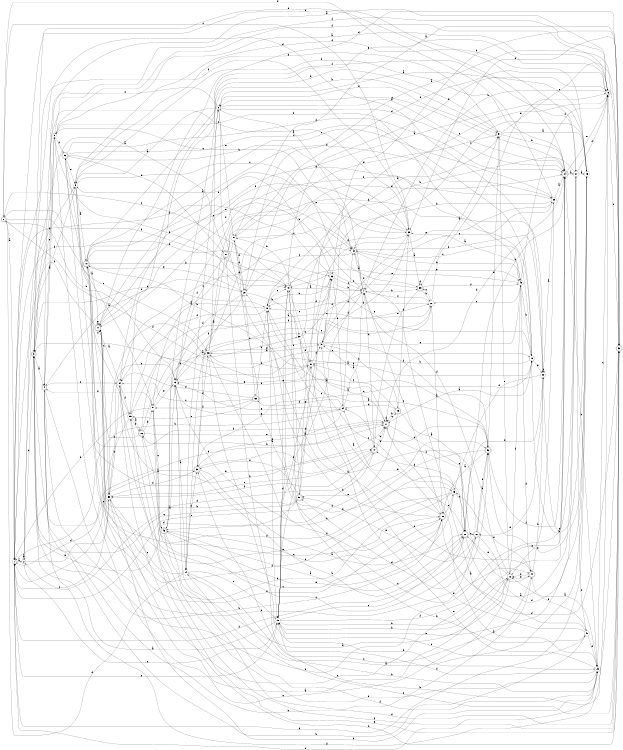 digraph n49_6 {
__start0 [label="" shape="none"];

rankdir=LR;
size="8,5";

s0 [style="rounded,filled", color="black", fillcolor="white" shape="doublecircle", label="0"];
s1 [style="filled", color="black", fillcolor="white" shape="circle", label="1"];
s2 [style="filled", color="black", fillcolor="white" shape="circle", label="2"];
s3 [style="rounded,filled", color="black", fillcolor="white" shape="doublecircle", label="3"];
s4 [style="rounded,filled", color="black", fillcolor="white" shape="doublecircle", label="4"];
s5 [style="filled", color="black", fillcolor="white" shape="circle", label="5"];
s6 [style="rounded,filled", color="black", fillcolor="white" shape="doublecircle", label="6"];
s7 [style="filled", color="black", fillcolor="white" shape="circle", label="7"];
s8 [style="filled", color="black", fillcolor="white" shape="circle", label="8"];
s9 [style="filled", color="black", fillcolor="white" shape="circle", label="9"];
s10 [style="rounded,filled", color="black", fillcolor="white" shape="doublecircle", label="10"];
s11 [style="rounded,filled", color="black", fillcolor="white" shape="doublecircle", label="11"];
s12 [style="filled", color="black", fillcolor="white" shape="circle", label="12"];
s13 [style="filled", color="black", fillcolor="white" shape="circle", label="13"];
s14 [style="filled", color="black", fillcolor="white" shape="circle", label="14"];
s15 [style="filled", color="black", fillcolor="white" shape="circle", label="15"];
s16 [style="filled", color="black", fillcolor="white" shape="circle", label="16"];
s17 [style="rounded,filled", color="black", fillcolor="white" shape="doublecircle", label="17"];
s18 [style="filled", color="black", fillcolor="white" shape="circle", label="18"];
s19 [style="filled", color="black", fillcolor="white" shape="circle", label="19"];
s20 [style="rounded,filled", color="black", fillcolor="white" shape="doublecircle", label="20"];
s21 [style="filled", color="black", fillcolor="white" shape="circle", label="21"];
s22 [style="filled", color="black", fillcolor="white" shape="circle", label="22"];
s23 [style="filled", color="black", fillcolor="white" shape="circle", label="23"];
s24 [style="rounded,filled", color="black", fillcolor="white" shape="doublecircle", label="24"];
s25 [style="filled", color="black", fillcolor="white" shape="circle", label="25"];
s26 [style="rounded,filled", color="black", fillcolor="white" shape="doublecircle", label="26"];
s27 [style="filled", color="black", fillcolor="white" shape="circle", label="27"];
s28 [style="rounded,filled", color="black", fillcolor="white" shape="doublecircle", label="28"];
s29 [style="filled", color="black", fillcolor="white" shape="circle", label="29"];
s30 [style="filled", color="black", fillcolor="white" shape="circle", label="30"];
s31 [style="filled", color="black", fillcolor="white" shape="circle", label="31"];
s32 [style="rounded,filled", color="black", fillcolor="white" shape="doublecircle", label="32"];
s33 [style="filled", color="black", fillcolor="white" shape="circle", label="33"];
s34 [style="filled", color="black", fillcolor="white" shape="circle", label="34"];
s35 [style="rounded,filled", color="black", fillcolor="white" shape="doublecircle", label="35"];
s36 [style="filled", color="black", fillcolor="white" shape="circle", label="36"];
s37 [style="rounded,filled", color="black", fillcolor="white" shape="doublecircle", label="37"];
s38 [style="filled", color="black", fillcolor="white" shape="circle", label="38"];
s39 [style="rounded,filled", color="black", fillcolor="white" shape="doublecircle", label="39"];
s40 [style="filled", color="black", fillcolor="white" shape="circle", label="40"];
s41 [style="filled", color="black", fillcolor="white" shape="circle", label="41"];
s42 [style="filled", color="black", fillcolor="white" shape="circle", label="42"];
s43 [style="filled", color="black", fillcolor="white" shape="circle", label="43"];
s44 [style="rounded,filled", color="black", fillcolor="white" shape="doublecircle", label="44"];
s45 [style="filled", color="black", fillcolor="white" shape="circle", label="45"];
s46 [style="rounded,filled", color="black", fillcolor="white" shape="doublecircle", label="46"];
s47 [style="rounded,filled", color="black", fillcolor="white" shape="doublecircle", label="47"];
s48 [style="filled", color="black", fillcolor="white" shape="circle", label="48"];
s49 [style="rounded,filled", color="black", fillcolor="white" shape="doublecircle", label="49"];
s50 [style="filled", color="black", fillcolor="white" shape="circle", label="50"];
s51 [style="rounded,filled", color="black", fillcolor="white" shape="doublecircle", label="51"];
s52 [style="rounded,filled", color="black", fillcolor="white" shape="doublecircle", label="52"];
s53 [style="filled", color="black", fillcolor="white" shape="circle", label="53"];
s54 [style="filled", color="black", fillcolor="white" shape="circle", label="54"];
s55 [style="filled", color="black", fillcolor="white" shape="circle", label="55"];
s56 [style="rounded,filled", color="black", fillcolor="white" shape="doublecircle", label="56"];
s57 [style="filled", color="black", fillcolor="white" shape="circle", label="57"];
s58 [style="rounded,filled", color="black", fillcolor="white" shape="doublecircle", label="58"];
s59 [style="filled", color="black", fillcolor="white" shape="circle", label="59"];
s60 [style="rounded,filled", color="black", fillcolor="white" shape="doublecircle", label="60"];
s0 -> s1 [label="a"];
s0 -> s13 [label="b"];
s0 -> s38 [label="c"];
s0 -> s50 [label="d"];
s0 -> s36 [label="e"];
s0 -> s40 [label="f"];
s1 -> s2 [label="a"];
s1 -> s33 [label="b"];
s1 -> s19 [label="c"];
s1 -> s24 [label="d"];
s1 -> s47 [label="e"];
s1 -> s38 [label="f"];
s2 -> s2 [label="a"];
s2 -> s3 [label="b"];
s2 -> s19 [label="c"];
s2 -> s22 [label="d"];
s2 -> s53 [label="e"];
s2 -> s9 [label="f"];
s3 -> s4 [label="a"];
s3 -> s28 [label="b"];
s3 -> s18 [label="c"];
s3 -> s17 [label="d"];
s3 -> s21 [label="e"];
s3 -> s9 [label="f"];
s4 -> s5 [label="a"];
s4 -> s44 [label="b"];
s4 -> s54 [label="c"];
s4 -> s6 [label="d"];
s4 -> s60 [label="e"];
s4 -> s24 [label="f"];
s5 -> s6 [label="a"];
s5 -> s40 [label="b"];
s5 -> s42 [label="c"];
s5 -> s56 [label="d"];
s5 -> s4 [label="e"];
s5 -> s6 [label="f"];
s6 -> s4 [label="a"];
s6 -> s7 [label="b"];
s6 -> s50 [label="c"];
s6 -> s32 [label="d"];
s6 -> s59 [label="e"];
s6 -> s5 [label="f"];
s7 -> s8 [label="a"];
s7 -> s39 [label="b"];
s7 -> s19 [label="c"];
s7 -> s47 [label="d"];
s7 -> s10 [label="e"];
s7 -> s18 [label="f"];
s8 -> s9 [label="a"];
s8 -> s24 [label="b"];
s8 -> s14 [label="c"];
s8 -> s24 [label="d"];
s8 -> s59 [label="e"];
s8 -> s3 [label="f"];
s9 -> s10 [label="a"];
s9 -> s17 [label="b"];
s9 -> s39 [label="c"];
s9 -> s31 [label="d"];
s9 -> s47 [label="e"];
s9 -> s24 [label="f"];
s10 -> s11 [label="a"];
s10 -> s40 [label="b"];
s10 -> s23 [label="c"];
s10 -> s42 [label="d"];
s10 -> s29 [label="e"];
s10 -> s21 [label="f"];
s11 -> s12 [label="a"];
s11 -> s23 [label="b"];
s11 -> s53 [label="c"];
s11 -> s32 [label="d"];
s11 -> s11 [label="e"];
s11 -> s1 [label="f"];
s12 -> s13 [label="a"];
s12 -> s19 [label="b"];
s12 -> s5 [label="c"];
s12 -> s7 [label="d"];
s12 -> s20 [label="e"];
s12 -> s43 [label="f"];
s13 -> s14 [label="a"];
s13 -> s16 [label="b"];
s13 -> s53 [label="c"];
s13 -> s52 [label="d"];
s13 -> s34 [label="e"];
s13 -> s29 [label="f"];
s14 -> s15 [label="a"];
s14 -> s25 [label="b"];
s14 -> s53 [label="c"];
s14 -> s35 [label="d"];
s14 -> s19 [label="e"];
s14 -> s0 [label="f"];
s15 -> s8 [label="a"];
s15 -> s16 [label="b"];
s15 -> s42 [label="c"];
s15 -> s1 [label="d"];
s15 -> s52 [label="e"];
s15 -> s9 [label="f"];
s16 -> s17 [label="a"];
s16 -> s50 [label="b"];
s16 -> s42 [label="c"];
s16 -> s11 [label="d"];
s16 -> s22 [label="e"];
s16 -> s5 [label="f"];
s17 -> s18 [label="a"];
s17 -> s26 [label="b"];
s17 -> s49 [label="c"];
s17 -> s17 [label="d"];
s17 -> s44 [label="e"];
s17 -> s20 [label="f"];
s18 -> s19 [label="a"];
s18 -> s33 [label="b"];
s18 -> s44 [label="c"];
s18 -> s54 [label="d"];
s18 -> s40 [label="e"];
s18 -> s55 [label="f"];
s19 -> s3 [label="a"];
s19 -> s12 [label="b"];
s19 -> s20 [label="c"];
s19 -> s40 [label="d"];
s19 -> s33 [label="e"];
s19 -> s24 [label="f"];
s20 -> s21 [label="a"];
s20 -> s24 [label="b"];
s20 -> s60 [label="c"];
s20 -> s56 [label="d"];
s20 -> s11 [label="e"];
s20 -> s1 [label="f"];
s21 -> s15 [label="a"];
s21 -> s18 [label="b"];
s21 -> s22 [label="c"];
s21 -> s6 [label="d"];
s21 -> s19 [label="e"];
s21 -> s41 [label="f"];
s22 -> s23 [label="a"];
s22 -> s35 [label="b"];
s22 -> s22 [label="c"];
s22 -> s20 [label="d"];
s22 -> s60 [label="e"];
s22 -> s45 [label="f"];
s23 -> s24 [label="a"];
s23 -> s48 [label="b"];
s23 -> s7 [label="c"];
s23 -> s0 [label="d"];
s23 -> s12 [label="e"];
s23 -> s13 [label="f"];
s24 -> s21 [label="a"];
s24 -> s25 [label="b"];
s24 -> s8 [label="c"];
s24 -> s17 [label="d"];
s24 -> s6 [label="e"];
s24 -> s52 [label="f"];
s25 -> s17 [label="a"];
s25 -> s26 [label="b"];
s25 -> s6 [label="c"];
s25 -> s1 [label="d"];
s25 -> s50 [label="e"];
s25 -> s19 [label="f"];
s26 -> s27 [label="a"];
s26 -> s10 [label="b"];
s26 -> s28 [label="c"];
s26 -> s57 [label="d"];
s26 -> s17 [label="e"];
s26 -> s27 [label="f"];
s27 -> s28 [label="a"];
s27 -> s13 [label="b"];
s27 -> s39 [label="c"];
s27 -> s18 [label="d"];
s27 -> s6 [label="e"];
s27 -> s7 [label="f"];
s28 -> s18 [label="a"];
s28 -> s29 [label="b"];
s28 -> s7 [label="c"];
s28 -> s32 [label="d"];
s28 -> s45 [label="e"];
s28 -> s10 [label="f"];
s29 -> s15 [label="a"];
s29 -> s30 [label="b"];
s29 -> s58 [label="c"];
s29 -> s59 [label="d"];
s29 -> s4 [label="e"];
s29 -> s46 [label="f"];
s30 -> s31 [label="a"];
s30 -> s59 [label="b"];
s30 -> s28 [label="c"];
s30 -> s44 [label="d"];
s30 -> s50 [label="e"];
s30 -> s7 [label="f"];
s31 -> s15 [label="a"];
s31 -> s24 [label="b"];
s31 -> s32 [label="c"];
s31 -> s54 [label="d"];
s31 -> s12 [label="e"];
s31 -> s8 [label="f"];
s32 -> s29 [label="a"];
s32 -> s33 [label="b"];
s32 -> s14 [label="c"];
s32 -> s38 [label="d"];
s32 -> s55 [label="e"];
s32 -> s55 [label="f"];
s33 -> s9 [label="a"];
s33 -> s7 [label="b"];
s33 -> s7 [label="c"];
s33 -> s19 [label="d"];
s33 -> s34 [label="e"];
s33 -> s1 [label="f"];
s34 -> s7 [label="a"];
s34 -> s1 [label="b"];
s34 -> s35 [label="c"];
s34 -> s58 [label="d"];
s34 -> s13 [label="e"];
s34 -> s42 [label="f"];
s35 -> s20 [label="a"];
s35 -> s20 [label="b"];
s35 -> s16 [label="c"];
s35 -> s36 [label="d"];
s35 -> s1 [label="e"];
s35 -> s17 [label="f"];
s36 -> s37 [label="a"];
s36 -> s25 [label="b"];
s36 -> s8 [label="c"];
s36 -> s48 [label="d"];
s36 -> s27 [label="e"];
s36 -> s28 [label="f"];
s37 -> s3 [label="a"];
s37 -> s32 [label="b"];
s37 -> s16 [label="c"];
s37 -> s24 [label="d"];
s37 -> s38 [label="e"];
s37 -> s13 [label="f"];
s38 -> s39 [label="a"];
s38 -> s14 [label="b"];
s38 -> s3 [label="c"];
s38 -> s40 [label="d"];
s38 -> s11 [label="e"];
s38 -> s48 [label="f"];
s39 -> s31 [label="a"];
s39 -> s27 [label="b"];
s39 -> s40 [label="c"];
s39 -> s39 [label="d"];
s39 -> s47 [label="e"];
s39 -> s43 [label="f"];
s40 -> s33 [label="a"];
s40 -> s41 [label="b"];
s40 -> s0 [label="c"];
s40 -> s6 [label="d"];
s40 -> s19 [label="e"];
s40 -> s51 [label="f"];
s41 -> s42 [label="a"];
s41 -> s4 [label="b"];
s41 -> s19 [label="c"];
s41 -> s25 [label="d"];
s41 -> s48 [label="e"];
s41 -> s12 [label="f"];
s42 -> s7 [label="a"];
s42 -> s43 [label="b"];
s42 -> s29 [label="c"];
s42 -> s11 [label="d"];
s42 -> s43 [label="e"];
s42 -> s22 [label="f"];
s43 -> s38 [label="a"];
s43 -> s16 [label="b"];
s43 -> s27 [label="c"];
s43 -> s44 [label="d"];
s43 -> s18 [label="e"];
s43 -> s6 [label="f"];
s44 -> s25 [label="a"];
s44 -> s22 [label="b"];
s44 -> s35 [label="c"];
s44 -> s12 [label="d"];
s44 -> s12 [label="e"];
s44 -> s45 [label="f"];
s45 -> s46 [label="a"];
s45 -> s11 [label="b"];
s45 -> s20 [label="c"];
s45 -> s47 [label="d"];
s45 -> s34 [label="e"];
s45 -> s10 [label="f"];
s46 -> s13 [label="a"];
s46 -> s31 [label="b"];
s46 -> s28 [label="c"];
s46 -> s32 [label="d"];
s46 -> s20 [label="e"];
s46 -> s25 [label="f"];
s47 -> s48 [label="a"];
s47 -> s17 [label="b"];
s47 -> s53 [label="c"];
s47 -> s2 [label="d"];
s47 -> s17 [label="e"];
s47 -> s53 [label="f"];
s48 -> s36 [label="a"];
s48 -> s49 [label="b"];
s48 -> s33 [label="c"];
s48 -> s38 [label="d"];
s48 -> s43 [label="e"];
s48 -> s52 [label="f"];
s49 -> s20 [label="a"];
s49 -> s17 [label="b"];
s49 -> s50 [label="c"];
s49 -> s34 [label="d"];
s49 -> s51 [label="e"];
s49 -> s38 [label="f"];
s50 -> s17 [label="a"];
s50 -> s10 [label="b"];
s50 -> s40 [label="c"];
s50 -> s48 [label="d"];
s50 -> s13 [label="e"];
s50 -> s36 [label="f"];
s51 -> s50 [label="a"];
s51 -> s11 [label="b"];
s51 -> s3 [label="c"];
s51 -> s3 [label="d"];
s51 -> s23 [label="e"];
s51 -> s35 [label="f"];
s52 -> s28 [label="a"];
s52 -> s46 [label="b"];
s52 -> s34 [label="c"];
s52 -> s51 [label="d"];
s52 -> s31 [label="e"];
s52 -> s3 [label="f"];
s53 -> s30 [label="a"];
s53 -> s25 [label="b"];
s53 -> s1 [label="c"];
s53 -> s35 [label="d"];
s53 -> s24 [label="e"];
s53 -> s54 [label="f"];
s54 -> s11 [label="a"];
s54 -> s47 [label="b"];
s54 -> s28 [label="c"];
s54 -> s32 [label="d"];
s54 -> s42 [label="e"];
s54 -> s55 [label="f"];
s55 -> s26 [label="a"];
s55 -> s26 [label="b"];
s55 -> s16 [label="c"];
s55 -> s1 [label="d"];
s55 -> s6 [label="e"];
s55 -> s56 [label="f"];
s56 -> s57 [label="a"];
s56 -> s38 [label="b"];
s56 -> s43 [label="c"];
s56 -> s37 [label="d"];
s56 -> s9 [label="e"];
s56 -> s24 [label="f"];
s57 -> s46 [label="a"];
s57 -> s36 [label="b"];
s57 -> s46 [label="c"];
s57 -> s1 [label="d"];
s57 -> s13 [label="e"];
s57 -> s4 [label="f"];
s58 -> s52 [label="a"];
s58 -> s18 [label="b"];
s58 -> s54 [label="c"];
s58 -> s54 [label="d"];
s58 -> s55 [label="e"];
s58 -> s57 [label="f"];
s59 -> s32 [label="a"];
s59 -> s45 [label="b"];
s59 -> s42 [label="c"];
s59 -> s29 [label="d"];
s59 -> s31 [label="e"];
s59 -> s57 [label="f"];
s60 -> s52 [label="a"];
s60 -> s8 [label="b"];
s60 -> s57 [label="c"];
s60 -> s15 [label="d"];
s60 -> s51 [label="e"];
s60 -> s52 [label="f"];

}
